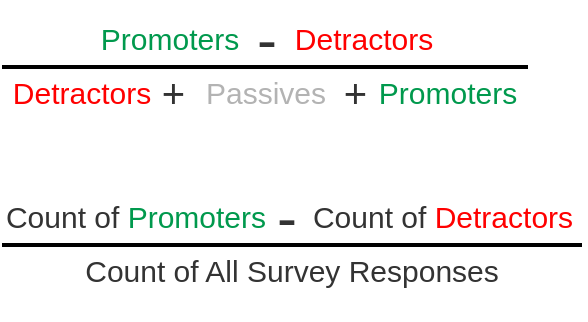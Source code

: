 <mxGraphModel dx="1629" dy="707" grid="1" gridSize="10" guides="1" tooltips="1" connect="1" arrows="1" fold="1" page="1" pageScale="1" pageWidth="850" pageHeight="1100" background="#ffffff"><root><mxCell id="0"/><mxCell id="1" parent="0"/><mxCell id="47" value="Promoters" style="text;html=1;strokeColor=none;fillColor=none;align=center;verticalAlign=middle;whiteSpace=wrap;rounded=0;fontSize=15;fontColor=#00994D;fontStyle=0;flipH=1;" parent="1" vertex="1"><mxGeometry x="54" y="20" width="80" height="35" as="geometry"/></mxCell><mxCell id="48" value="Detractors" style="text;html=1;strokeColor=none;fillColor=none;align=center;verticalAlign=middle;whiteSpace=wrap;rounded=0;fontSize=15;fontColor=#FF0000;fontStyle=0;flipH=1;" parent="1" vertex="1"><mxGeometry x="151" y="20" width="80" height="35" as="geometry"/></mxCell><mxCell id="49" value="&lt;div style=&quot;text-align: center&quot;&gt;&lt;font color=&quot;#333333&quot; style=&quot;font-size: 30px&quot;&gt;-&lt;/font&gt;&lt;/div&gt;" style="text;html=1;strokeColor=none;fillColor=none;align=center;verticalAlign=middle;whiteSpace=wrap;rounded=0;fontSize=15;fontColor=#00994D;fontStyle=0;flipH=1;spacing=0;spacingLeft=5;" parent="1" vertex="1"><mxGeometry x="124" y="30" width="32" height="15" as="geometry"/></mxCell><mxCell id="51" value="" style="group" parent="1" vertex="1" connectable="0"><mxGeometry x="10" y="40" width="263" height="50" as="geometry"/></mxCell><mxCell id="39" value="Detractors" style="text;html=1;strokeColor=none;fillColor=none;align=center;verticalAlign=middle;whiteSpace=wrap;rounded=0;fontSize=15;fontColor=#FF0000;fontStyle=0;flipH=1;" parent="51" vertex="1"><mxGeometry width="80" height="50" as="geometry"/></mxCell><mxCell id="40" value="Passives" style="text;html=1;strokeColor=none;fillColor=none;align=center;verticalAlign=middle;whiteSpace=wrap;rounded=0;fontSize=15;fontColor=#B3B3B3;fontStyle=0;flipH=1;" parent="51" vertex="1"><mxGeometry x="92" width="80" height="50" as="geometry"/></mxCell><mxCell id="41" value="Promoters" style="text;html=1;strokeColor=none;fillColor=none;align=center;verticalAlign=middle;whiteSpace=wrap;rounded=0;fontSize=15;fontColor=#00994D;fontStyle=0;flipH=1;" parent="51" vertex="1"><mxGeometry x="183" width="80" height="50" as="geometry"/></mxCell><mxCell id="44" value="&lt;div style=&quot;text-align: center ; font-size: 20px&quot;&gt;&lt;font color=&quot;#333333&quot; style=&quot;font-size: 20px&quot;&gt;&lt;font style=&quot;font-size: 20px&quot;&gt;+&lt;/font&gt;&lt;span&gt;&amp;nbsp;&lt;/span&gt;&lt;/font&gt;&lt;/div&gt;" style="text;html=1;strokeColor=none;fillColor=none;align=center;verticalAlign=middle;whiteSpace=wrap;rounded=0;fontSize=15;fontColor=#00994D;fontStyle=0;flipH=1;spacing=0;spacingLeft=5;" parent="51" vertex="1"><mxGeometry x="161" y="10" width="32" height="30" as="geometry"/></mxCell><mxCell id="45" value="&lt;div style=&quot;text-align: center ; font-size: 20px&quot;&gt;&lt;font color=&quot;#333333&quot; style=&quot;font-size: 20px&quot;&gt;&lt;font style=&quot;font-size: 20px&quot;&gt;+&lt;/font&gt;&lt;span&gt;&amp;nbsp;&lt;/span&gt;&lt;/font&gt;&lt;/div&gt;" style="text;html=1;strokeColor=none;fillColor=none;align=center;verticalAlign=middle;whiteSpace=wrap;rounded=0;fontSize=15;fontColor=#00994D;fontStyle=0;flipH=1;spacing=0;spacingLeft=5;" parent="51" vertex="1"><mxGeometry x="70" y="10" width="32" height="30" as="geometry"/></mxCell><mxCell id="46" value="" style="endArrow=none;html=1;strokeWidth=2;fontSize=15;fontColor=#FF0000;entryX=1;entryY=0.25;exitX=0;exitY=0.25;" parent="51" source="39" target="41" edge="1"><mxGeometry width="50" height="50" relative="1" as="geometry"><mxPoint x="6" y="-121" as="sourcePoint"/><mxPoint x="263" y="-121" as="targetPoint"/></mxGeometry></mxCell><mxCell id="52" value="&lt;font color=&quot;#333333&quot;&gt;Count of&lt;/font&gt; Promoters" style="text;html=1;strokeColor=none;fillColor=none;align=center;verticalAlign=middle;whiteSpace=wrap;rounded=0;fontSize=15;fontColor=#00994D;fontStyle=0;flipH=1;" vertex="1" parent="1"><mxGeometry x="10" y="109" width="134" height="35" as="geometry"/></mxCell><mxCell id="53" value="&lt;font color=&quot;#333333&quot;&gt;Count of &lt;/font&gt;Detractors" style="text;html=1;strokeColor=none;fillColor=none;align=center;verticalAlign=middle;whiteSpace=wrap;rounded=0;fontSize=15;fontColor=#FF0000;fontStyle=0;flipH=1;" vertex="1" parent="1"><mxGeometry x="161" y="109" width="139" height="35" as="geometry"/></mxCell><mxCell id="54" value="&lt;div style=&quot;text-align: center&quot;&gt;&lt;font color=&quot;#333333&quot; style=&quot;font-size: 30px&quot;&gt;-&lt;/font&gt;&lt;/div&gt;" style="text;html=1;strokeColor=none;fillColor=none;align=center;verticalAlign=middle;whiteSpace=wrap;rounded=0;fontSize=15;fontColor=#00994D;fontStyle=0;flipH=1;spacing=0;spacingLeft=5;" vertex="1" parent="1"><mxGeometry x="134" y="119" width="32" height="15" as="geometry"/></mxCell><mxCell id="55" value="" style="group" vertex="1" connectable="0" parent="1"><mxGeometry x="20" y="129" width="280" height="50" as="geometry"/></mxCell><mxCell id="56" value="Count of All Survey Responses" style="text;html=1;strokeColor=none;fillColor=none;align=center;verticalAlign=middle;whiteSpace=wrap;rounded=0;fontSize=15;fontColor=#333333;fontStyle=0;flipH=1;" vertex="1" parent="55"><mxGeometry x="-10" width="290" height="50" as="geometry"/></mxCell><mxCell id="61" value="" style="endArrow=none;html=1;strokeWidth=2;fontSize=15;fontColor=#FF0000;entryX=1;entryY=0.25;exitX=0;exitY=0.25;" edge="1" parent="55" source="56" target="56"><mxGeometry width="50" height="50" relative="1" as="geometry"><mxPoint x="6" y="-121" as="sourcePoint"/><mxPoint x="263" y="13" as="targetPoint"/></mxGeometry></mxCell></root></mxGraphModel>